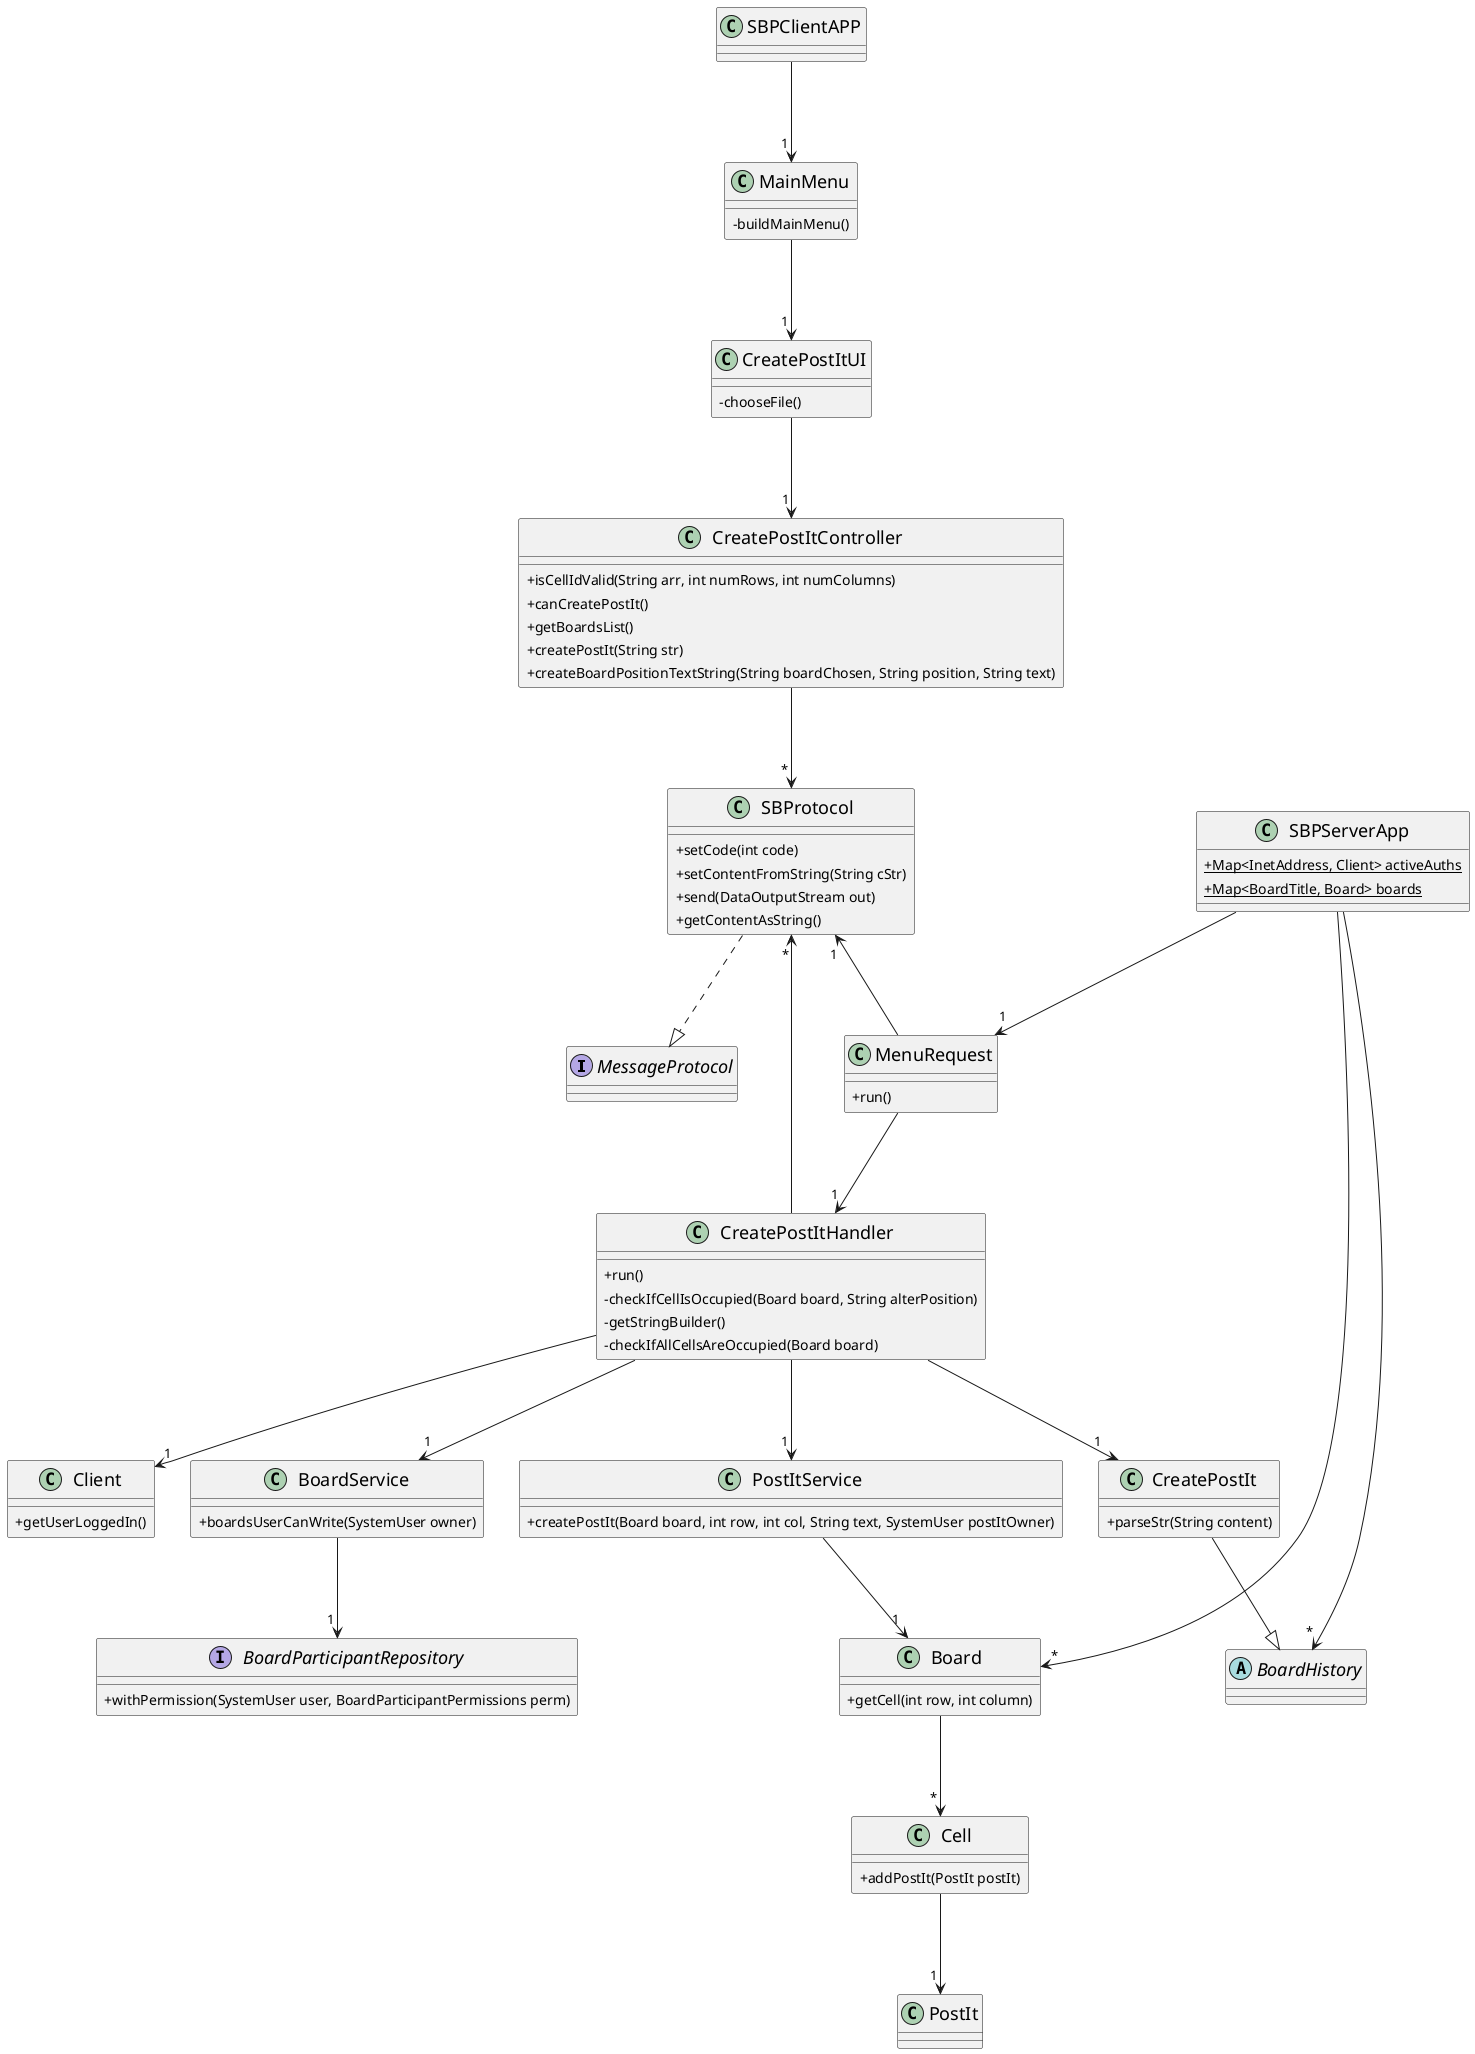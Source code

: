 @startuml
'https://plantuml.com/class-diagram

skinparam classAttributeIconSize 0
skinparam padding 2
skinparam ranksep 100
skinparam classFontSize 18


interface MessageProtocol
interface BoardParticipantRepository
{
    +withPermission(SystemUser user, BoardParticipantPermissions perm)
}

class CreatePostItUI
{
    -chooseFile()
}

class CreatePostItController
{
 +isCellIdValid(String arr, int numRows, int numColumns)
 +canCreatePostIt()
 +getBoardsList()
 +createPostIt(String str)
 +createBoardPositionTextString(String boardChosen, String position, String text)
}

class CreatePostItHandler
{
    +run()
    -checkIfCellIsOccupied(Board board, String alterPosition)
    -getStringBuilder()
    -checkIfAllCellsAreOccupied(Board board)
}

class SBProtocol
{
 + setCode(int code)
 + setContentFromString(String cStr)
 + send(DataOutputStream out)
 + getContentAsString()
}

class MenuRequest
{
    +run()
}

class SBPServerApp
{
    +{static}Map<InetAddress, Client> activeAuths
    +{static}Map<BoardTitle, Board> boards
}

class SBPClientAPP
{
}


class CreatePostIt
{
  +parseStr(String content)
}

class Client
{
    +getUserLoggedIn()
}


class BoardService
{
    +boardsUserCanWrite(SystemUser owner)
}

class MainMenu
{
    - buildMainMenu()
}

class PostItService
{
    +createPostIt(Board board, int row, int col, String text, SystemUser postItOwner)
}

class Board
{
   +getCell(int row, int column)
}

class Cell
{
    +addPostIt(PostIt postIt)
}

class PostIt {
}

abstract class BoardHistory
{
}






'extends --|>

CreatePostIt --|> BoardHistory



'depends on(imports)  -->
CreatePostItUI --> "1" CreatePostItController
CreatePostItController --> "*" SBProtocol


CreatePostItHandler --> "*" SBProtocol


CreatePostItHandler --> "1" CreatePostIt
CreatePostItHandler --> "1" Client
CreatePostItHandler --> "1" BoardService
CreatePostItHandler --> "1" PostItService

SBPClientAPP --> "1" MainMenu
MainMenu --> "1" CreatePostItUI
SBPServerApp --> "1" MenuRequest
MenuRequest --> "1" CreatePostItHandler
MenuRequest -up-> "1" SBProtocol

PostItService --> "1" Board
Board --> "*" Cell
Cell --> "1" PostIt

BoardService --> "1" BoardParticipantRepository

SBPServerApp ----> "*" Board
SBPServerApp -> "*" BoardHistory

'implements ..|>
SBProtocol ..|> MessageProtocol

@enduml